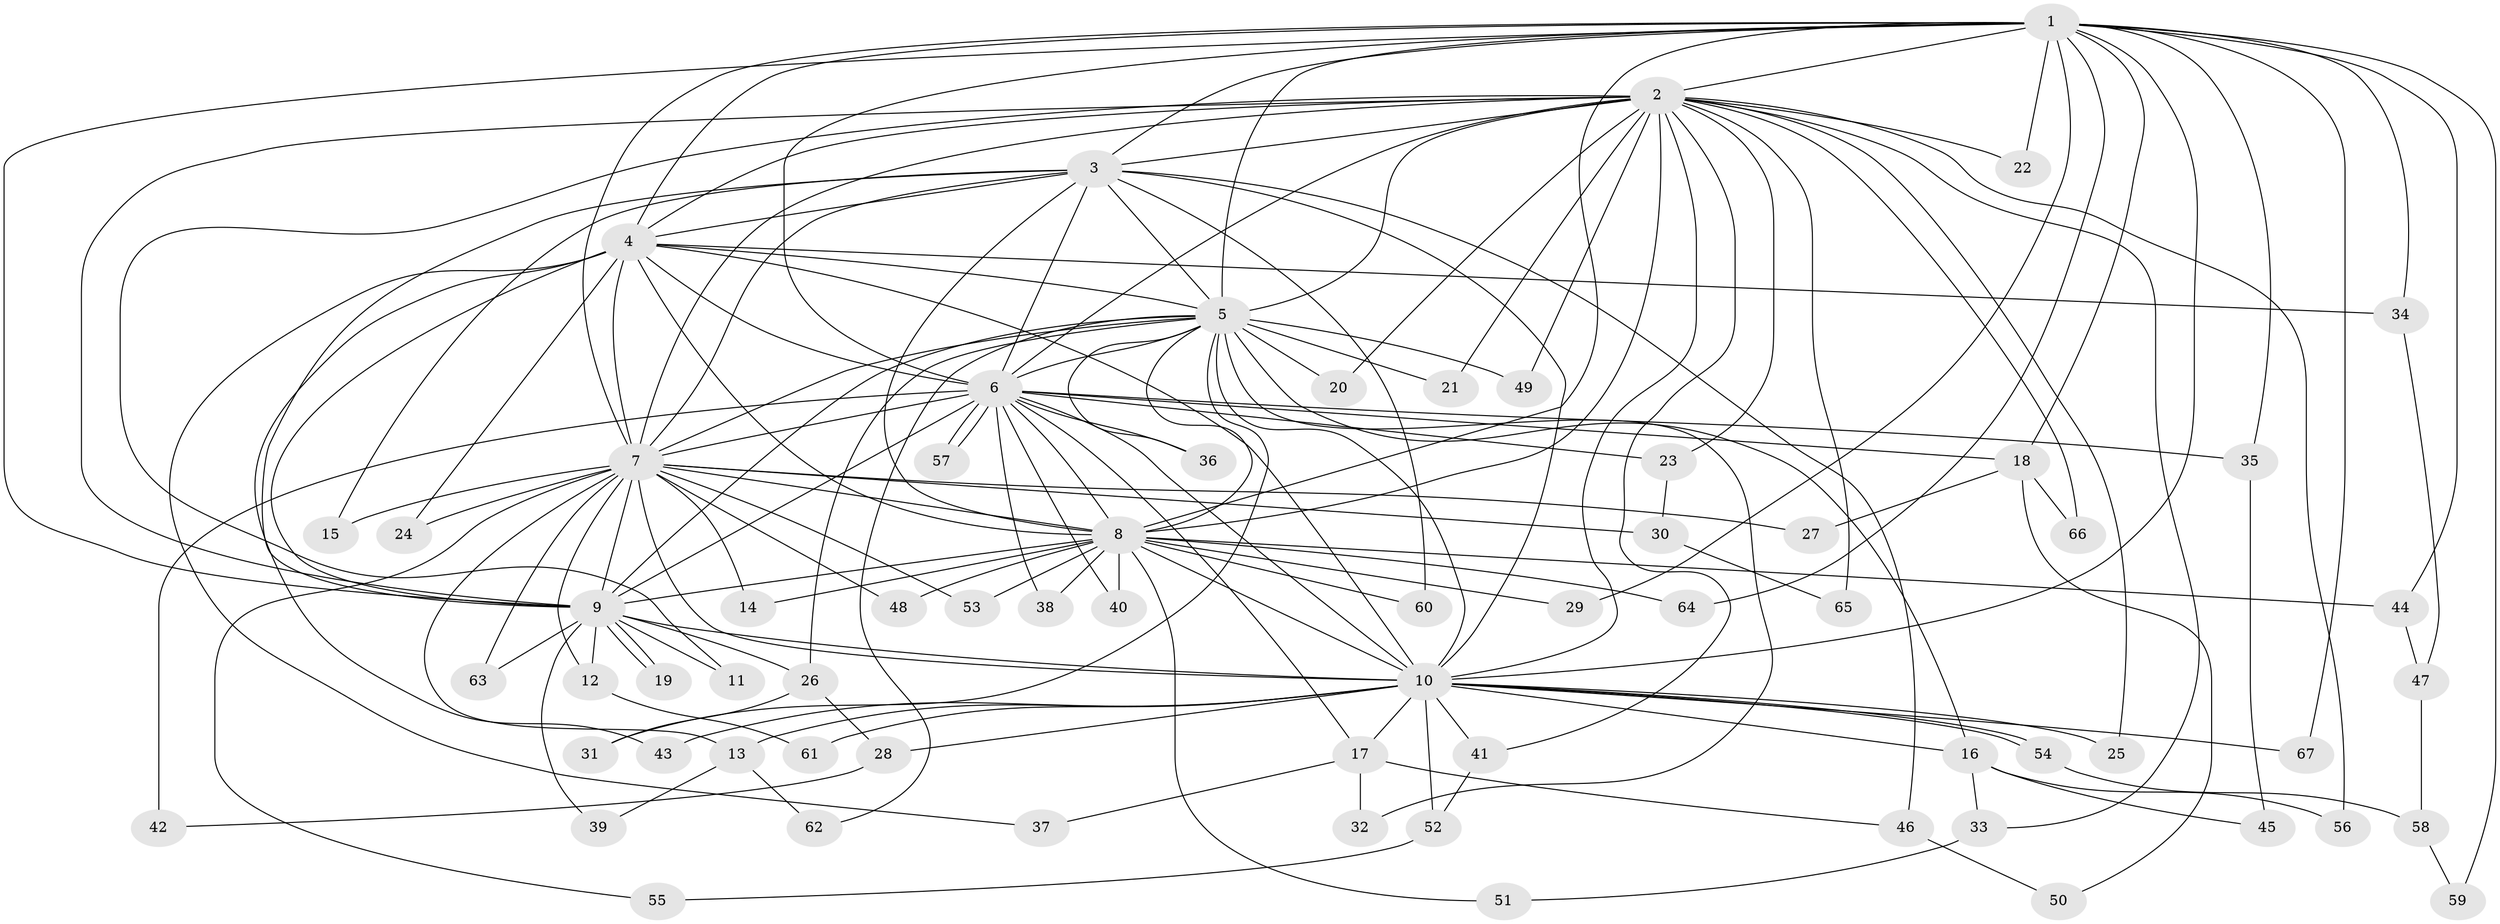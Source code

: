 // Generated by graph-tools (version 1.1) at 2025/01/03/09/25 03:01:18]
// undirected, 67 vertices, 159 edges
graph export_dot {
graph [start="1"]
  node [color=gray90,style=filled];
  1;
  2;
  3;
  4;
  5;
  6;
  7;
  8;
  9;
  10;
  11;
  12;
  13;
  14;
  15;
  16;
  17;
  18;
  19;
  20;
  21;
  22;
  23;
  24;
  25;
  26;
  27;
  28;
  29;
  30;
  31;
  32;
  33;
  34;
  35;
  36;
  37;
  38;
  39;
  40;
  41;
  42;
  43;
  44;
  45;
  46;
  47;
  48;
  49;
  50;
  51;
  52;
  53;
  54;
  55;
  56;
  57;
  58;
  59;
  60;
  61;
  62;
  63;
  64;
  65;
  66;
  67;
  1 -- 2;
  1 -- 3;
  1 -- 4;
  1 -- 5;
  1 -- 6;
  1 -- 7;
  1 -- 8;
  1 -- 9;
  1 -- 10;
  1 -- 18;
  1 -- 22;
  1 -- 29;
  1 -- 34;
  1 -- 35;
  1 -- 44;
  1 -- 59;
  1 -- 64;
  1 -- 67;
  2 -- 3;
  2 -- 4;
  2 -- 5;
  2 -- 6;
  2 -- 7;
  2 -- 8;
  2 -- 9;
  2 -- 10;
  2 -- 11;
  2 -- 20;
  2 -- 21;
  2 -- 22;
  2 -- 23;
  2 -- 25;
  2 -- 33;
  2 -- 41;
  2 -- 49;
  2 -- 56;
  2 -- 65;
  2 -- 66;
  3 -- 4;
  3 -- 5;
  3 -- 6;
  3 -- 7;
  3 -- 8;
  3 -- 9;
  3 -- 10;
  3 -- 15;
  3 -- 46;
  3 -- 60;
  4 -- 5;
  4 -- 6;
  4 -- 7;
  4 -- 8;
  4 -- 9;
  4 -- 10;
  4 -- 24;
  4 -- 34;
  4 -- 37;
  4 -- 43;
  5 -- 6;
  5 -- 7;
  5 -- 8;
  5 -- 9;
  5 -- 10;
  5 -- 16;
  5 -- 20;
  5 -- 21;
  5 -- 26;
  5 -- 31;
  5 -- 32;
  5 -- 36;
  5 -- 49;
  5 -- 62;
  6 -- 7;
  6 -- 8;
  6 -- 9;
  6 -- 10;
  6 -- 17;
  6 -- 18;
  6 -- 23;
  6 -- 35;
  6 -- 36;
  6 -- 38;
  6 -- 40;
  6 -- 42;
  6 -- 57;
  6 -- 57;
  7 -- 8;
  7 -- 9;
  7 -- 10;
  7 -- 12;
  7 -- 13;
  7 -- 14;
  7 -- 15;
  7 -- 24;
  7 -- 27;
  7 -- 30;
  7 -- 48;
  7 -- 53;
  7 -- 55;
  7 -- 63;
  8 -- 9;
  8 -- 10;
  8 -- 14;
  8 -- 29;
  8 -- 38;
  8 -- 40;
  8 -- 44;
  8 -- 48;
  8 -- 51;
  8 -- 53;
  8 -- 60;
  8 -- 64;
  9 -- 10;
  9 -- 11;
  9 -- 12;
  9 -- 19;
  9 -- 19;
  9 -- 26;
  9 -- 39;
  9 -- 63;
  10 -- 13;
  10 -- 16;
  10 -- 17;
  10 -- 25;
  10 -- 28;
  10 -- 41;
  10 -- 43;
  10 -- 52;
  10 -- 54;
  10 -- 54;
  10 -- 61;
  10 -- 67;
  12 -- 61;
  13 -- 39;
  13 -- 62;
  16 -- 33;
  16 -- 45;
  16 -- 56;
  17 -- 32;
  17 -- 37;
  17 -- 46;
  18 -- 27;
  18 -- 50;
  18 -- 66;
  23 -- 30;
  26 -- 28;
  26 -- 31;
  28 -- 42;
  30 -- 65;
  33 -- 51;
  34 -- 47;
  35 -- 45;
  41 -- 52;
  44 -- 47;
  46 -- 50;
  47 -- 58;
  52 -- 55;
  54 -- 58;
  58 -- 59;
}
